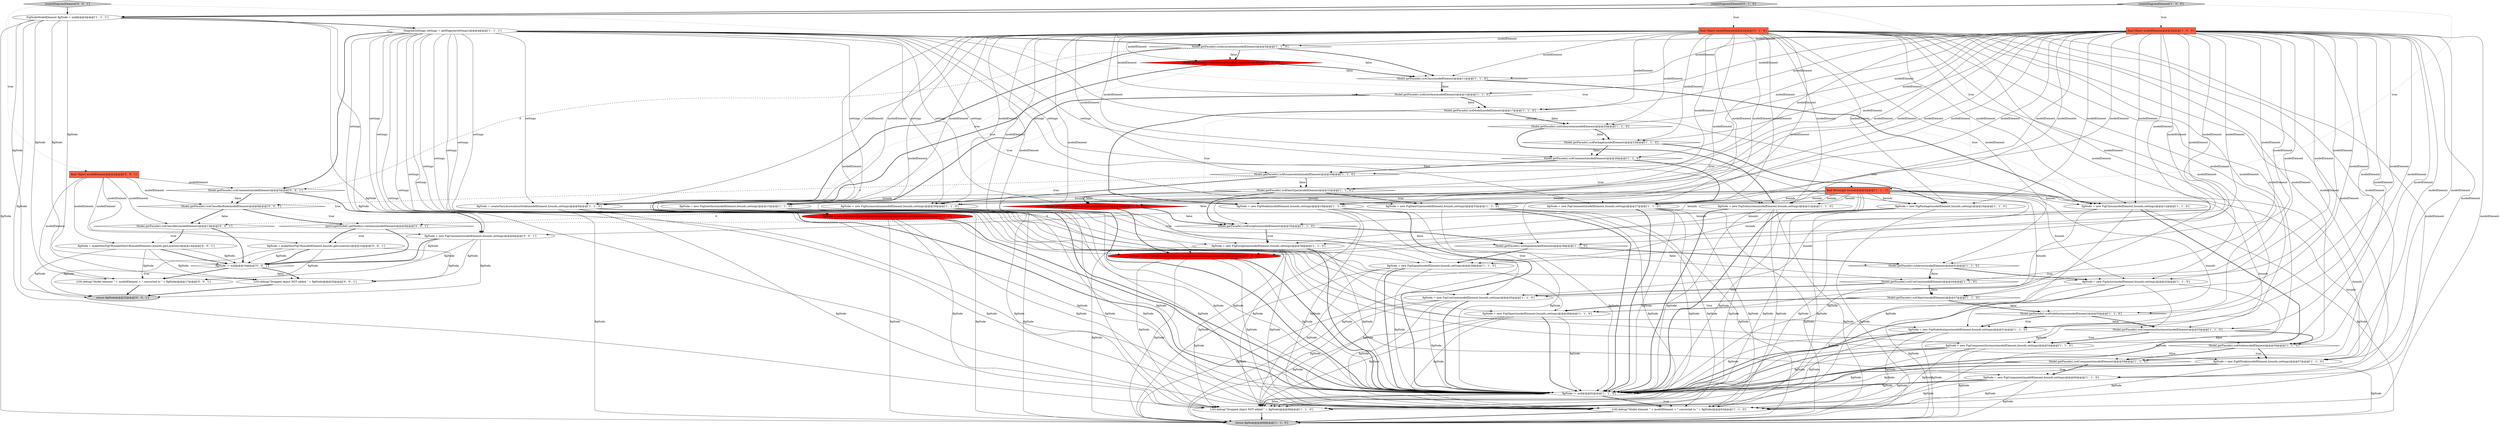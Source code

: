 digraph {
59 [style = filled, label = "Model.getFacade().isAClassifierRole(modelElement)@@@8@@@['0', '0', '1']", fillcolor = white, shape = diamond image = "AAA0AAABBB3BBB"];
39 [style = filled, label = "Model.getFacade().isAEnumeration(modelElement)@@@29@@@['1', '1', '0']", fillcolor = white, shape = diamond image = "AAA0AAABBB1BBB"];
30 [style = filled, label = "figNode = new FigModel(modelElement,bounds,settings)@@@18@@@['1', '1', '0']", fillcolor = white, shape = ellipse image = "AAA0AAABBB1BBB"];
8 [style = filled, label = "Model.getFacade().isAComponent(modelElement)@@@59@@@['1', '1', '0']", fillcolor = white, shape = diamond image = "AAA0AAABBB1BBB"];
29 [style = filled, label = "LOG.debug(\"Model element \" + modelElement + \" converted to \" + figNode)@@@63@@@['1', '1', '0']", fillcolor = white, shape = ellipse image = "AAA0AAABBB1BBB"];
37 [style = filled, label = "Model.getFacade().isAException(modelElement)@@@35@@@['1', '1', '0']", fillcolor = white, shape = diamond image = "AAA0AAABBB1BBB"];
48 [style = filled, label = "createDiagramElement['0', '1', '0']", fillcolor = lightgray, shape = diamond image = "AAA0AAABBB2BBB"];
3 [style = filled, label = "Model.getFacade().isAComment(modelElement)@@@26@@@['1', '1', '0']", fillcolor = white, shape = diamond image = "AAA0AAABBB1BBB"];
27 [style = filled, label = "final Rectangle bounds@@@2@@@['1', '1', '1']", fillcolor = tomato, shape = box image = "AAA0AAABBB1BBB"];
58 [style = filled, label = "figNode = makeNewFigCR(modelElement,bounds.getLocation())@@@10@@@['0', '0', '1']", fillcolor = white, shape = ellipse image = "AAA0AAABBB3BBB"];
33 [style = filled, label = "figNode = new FigActor(modelElement,bounds,settings)@@@42@@@['1', '1', '0']", fillcolor = white, shape = ellipse image = "AAA0AAABBB1BBB"];
44 [style = filled, label = "figNode = new FigDataType(modelElement,bounds,settings)@@@33@@@['1', '1', '0']", fillcolor = white, shape = ellipse image = "AAA0AAABBB1BBB"];
13 [style = filled, label = "figNode = new FigMNode(modelElement,bounds,settings)@@@57@@@['1', '1', '0']", fillcolor = white, shape = ellipse image = "AAA0AAABBB1BBB"];
22 [style = filled, label = "Model.getFacade().isAModel(modelElement)@@@17@@@['1', '1', '0']", fillcolor = white, shape = diamond image = "AAA0AAABBB1BBB"];
16 [style = filled, label = "return figNode@@@68@@@['1', '1', '0']", fillcolor = lightgray, shape = ellipse image = "AAA0AAABBB1BBB"];
28 [style = filled, label = "Model.getFacade().isAClass(modelElement)@@@11@@@['1', '1', '0']", fillcolor = white, shape = diamond image = "AAA0AAABBB1BBB"];
54 [style = filled, label = "figNode != null@@@16@@@['0', '0', '1']", fillcolor = white, shape = diamond image = "AAA0AAABBB3BBB"];
31 [style = filled, label = "figNode = createNaryAssociationNode(modelElement,bounds,settings)@@@6@@@['1', '1', '0']", fillcolor = white, shape = ellipse image = "AAA0AAABBB1BBB"];
10 [style = filled, label = "figNode = new FigComment(modelElement,bounds,settings)@@@27@@@['1', '1', '0']", fillcolor = white, shape = ellipse image = "AAA0AAABBB1BBB"];
57 [style = filled, label = "Model.getFacade().isAClassifier(modelElement)@@@13@@@['0', '0', '1']", fillcolor = white, shape = diamond image = "AAA0AAABBB3BBB"];
45 [style = filled, label = "Model.getFacade().isAStereotype(modelElement)@@@32@@@['1', '0', '0']", fillcolor = red, shape = diamond image = "AAA1AAABBB1BBB"];
0 [style = filled, label = "FigNodeModelElement figNode = null@@@3@@@['1', '1', '1']", fillcolor = white, shape = ellipse image = "AAA0AAABBB1BBB"];
15 [style = filled, label = "Model.getFacade().isANodeInstance(modelElement)@@@50@@@['1', '1', '0']", fillcolor = white, shape = diamond image = "AAA0AAABBB1BBB"];
23 [style = filled, label = "figNode = new FigStereotypeDeclaration(modelElement,bounds,settings)@@@33@@@['1', '0', '0']", fillcolor = red, shape = ellipse image = "AAA1AAABBB1BBB"];
46 [style = filled, label = "figNode = new FigUseCase(modelElement,bounds,settings)@@@45@@@['1', '1', '0']", fillcolor = white, shape = ellipse image = "AAA0AAABBB1BBB"];
50 [style = filled, label = "Model.getFacade().isAStereotype(modelElement)@@@8@@@['0', '1', '0']", fillcolor = red, shape = diamond image = "AAA1AAABBB2BBB"];
11 [style = filled, label = "Model.getFacade().isAInterface(modelElement)@@@14@@@['1', '1', '0']", fillcolor = white, shape = diamond image = "AAA0AAABBB1BBB"];
6 [style = filled, label = "Model.getFacade().isADataType(modelElement)@@@32@@@['1', '1', '0']", fillcolor = white, shape = diamond image = "AAA0AAABBB1BBB"];
26 [style = filled, label = "figNode = new FigObject(modelElement,bounds,settings)@@@48@@@['1', '1', '0']", fillcolor = white, shape = ellipse image = "AAA0AAABBB1BBB"];
18 [style = filled, label = "Model.getFacade().isASubsystem(modelElement)@@@20@@@['1', '1', '0']", fillcolor = white, shape = diamond image = "AAA0AAABBB1BBB"];
63 [style = filled, label = "figNode = makeNewFigCR(makeNewCR(modelElement),bounds.getLocation())@@@14@@@['0', '0', '1']", fillcolor = white, shape = ellipse image = "AAA0AAABBB3BBB"];
5 [style = filled, label = "figNode = new FigNodeInstance(modelElement,bounds,settings)@@@51@@@['1', '1', '0']", fillcolor = white, shape = ellipse image = "AAA0AAABBB1BBB"];
20 [style = filled, label = "figNode = new FigEnumeration(modelElement,bounds,settings)@@@30@@@['1', '1', '0']", fillcolor = white, shape = ellipse image = "AAA0AAABBB1BBB"];
56 [style = filled, label = "createDiagramElement['0', '0', '1']", fillcolor = lightgray, shape = diamond image = "AAA0AAABBB3BBB"];
47 [style = filled, label = "figNode = new FigStereotypeDeclaration(modelElement,bounds,settings)@@@9@@@['0', '1', '0']", fillcolor = red, shape = ellipse image = "AAA1AAABBB2BBB"];
42 [style = filled, label = "figNode = new FigInterface(modelElement,bounds,settings)@@@15@@@['1', '1', '0']", fillcolor = white, shape = ellipse image = "AAA0AAABBB1BBB"];
52 [style = filled, label = "final Object modelElement@@@2@@@['0', '0', '1']", fillcolor = tomato, shape = box image = "AAA0AAABBB3BBB"];
53 [style = filled, label = "LOG.debug(\"Dropped object NOT added \" + figNode)@@@20@@@['0', '0', '1']", fillcolor = white, shape = ellipse image = "AAA0AAABBB3BBB"];
36 [style = filled, label = "figNode = new FigComponentInstance(modelElement,bounds,settings)@@@54@@@['1', '1', '0']", fillcolor = white, shape = ellipse image = "AAA0AAABBB1BBB"];
4 [style = filled, label = "figNode = new FigClass(modelElement,bounds,settings)@@@12@@@['1', '1', '0']", fillcolor = white, shape = ellipse image = "AAA0AAABBB1BBB"];
14 [style = filled, label = "final Object modelElement@@@2@@@['1', '0', '0']", fillcolor = tomato, shape = box image = "AAA0AAABBB1BBB"];
19 [style = filled, label = "figNode = new FigSubsystem(modelElement,bounds,settings)@@@21@@@['1', '1', '0']", fillcolor = white, shape = ellipse image = "AAA0AAABBB1BBB"];
21 [style = filled, label = "Model.getFacade().isANode(modelElement)@@@56@@@['1', '1', '0']", fillcolor = white, shape = diamond image = "AAA0AAABBB1BBB"];
51 [style = filled, label = "!getGraphModel().getNodes().contains(modelElement)@@@9@@@['0', '0', '1']", fillcolor = white, shape = diamond image = "AAA0AAABBB3BBB"];
38 [style = filled, label = "Model.getFacade().isASignal(modelElement)@@@38@@@['1', '1', '0']", fillcolor = white, shape = diamond image = "AAA0AAABBB1BBB"];
40 [style = filled, label = "createDiagramElement['1', '0', '0']", fillcolor = lightgray, shape = diamond image = "AAA0AAABBB1BBB"];
41 [style = filled, label = "figNode = new FigPackage(modelElement,bounds,settings)@@@24@@@['1', '1', '0']", fillcolor = white, shape = ellipse image = "AAA0AAABBB1BBB"];
43 [style = filled, label = "DiagramSettings settings = getDiagramSettings()@@@4@@@['1', '1', '1']", fillcolor = white, shape = ellipse image = "AAA0AAABBB1BBB"];
2 [style = filled, label = "figNode = new FigComponent(modelElement,bounds,settings)@@@60@@@['1', '1', '0']", fillcolor = white, shape = ellipse image = "AAA0AAABBB1BBB"];
61 [style = filled, label = "figNode = new FigComment(modelElement,bounds,settings)@@@6@@@['0', '0', '1']", fillcolor = white, shape = ellipse image = "AAA0AAABBB3BBB"];
55 [style = filled, label = "Model.getFacade().isAComment(modelElement)@@@5@@@['0', '0', '1']", fillcolor = white, shape = diamond image = "AAA0AAABBB3BBB"];
17 [style = filled, label = "Model.getFacade().isAAssociation(modelElement)@@@5@@@['1', '1', '0']", fillcolor = white, shape = diamond image = "AAA0AAABBB1BBB"];
25 [style = filled, label = "figNode = new FigSignal(modelElement,bounds,settings)@@@39@@@['1', '1', '0']", fillcolor = white, shape = ellipse image = "AAA0AAABBB1BBB"];
9 [style = filled, label = "Model.getFacade().isAActor(modelElement)@@@41@@@['1', '1', '0']", fillcolor = white, shape = diamond image = "AAA0AAABBB1BBB"];
32 [style = filled, label = "Model.getFacade().isAComponentInstance(modelElement)@@@53@@@['1', '1', '0']", fillcolor = white, shape = diamond image = "AAA0AAABBB1BBB"];
34 [style = filled, label = "LOG.debug(\"Dropped object NOT added \" + figNode)@@@66@@@['1', '1', '0']", fillcolor = white, shape = ellipse image = "AAA0AAABBB1BBB"];
49 [style = filled, label = "final Object modelElement@@@2@@@['0', '1', '0']", fillcolor = tomato, shape = box image = "AAA0AAABBB2BBB"];
62 [style = filled, label = "return figNode@@@22@@@['0', '0', '1']", fillcolor = lightgray, shape = ellipse image = "AAA0AAABBB3BBB"];
24 [style = filled, label = "figNode = new FigException(modelElement,bounds,settings)@@@36@@@['1', '1', '0']", fillcolor = white, shape = ellipse image = "AAA0AAABBB1BBB"];
7 [style = filled, label = "Model.getFacade().isAObject(modelElement)@@@47@@@['1', '1', '0']", fillcolor = white, shape = diamond image = "AAA0AAABBB1BBB"];
35 [style = filled, label = "Model.getFacade().isAPackage(modelElement)@@@23@@@['1', '1', '0']", fillcolor = white, shape = diamond image = "AAA0AAABBB1BBB"];
60 [style = filled, label = "LOG.debug(\"Model element \" + modelElement + \" converted to \" + figNode)@@@17@@@['0', '0', '1']", fillcolor = white, shape = ellipse image = "AAA0AAABBB3BBB"];
12 [style = filled, label = "Model.getFacade().isAUseCase(modelElement)@@@44@@@['1', '1', '0']", fillcolor = white, shape = diamond image = "AAA0AAABBB1BBB"];
1 [style = filled, label = "figNode != null@@@62@@@['1', '1', '0']", fillcolor = white, shape = diamond image = "AAA0AAABBB1BBB"];
14->41 [style = solid, label="modelElement"];
36->34 [style = solid, label="figNode"];
14->18 [style = solid, label="modelElement"];
14->36 [style = solid, label="modelElement"];
10->16 [style = solid, label="figNode"];
59->57 [style = bold, label=""];
2->16 [style = solid, label="figNode"];
39->6 [style = bold, label=""];
39->59 [style = dashed, label="0"];
19->16 [style = solid, label="figNode"];
43->47 [style = solid, label="settings"];
31->1 [style = bold, label=""];
51->58 [style = dotted, label="true"];
22->30 [style = bold, label=""];
7->26 [style = bold, label=""];
49->12 [style = solid, label="modelElement"];
27->4 [style = solid, label="bounds"];
27->61 [style = solid, label="bounds"];
13->34 [style = solid, label="figNode"];
21->8 [style = dotted, label="false"];
3->39 [style = bold, label=""];
42->1 [style = bold, label=""];
49->20 [style = solid, label="modelElement"];
49->37 [style = solid, label="modelElement"];
63->54 [style = solid, label="figNode"];
12->7 [style = dotted, label="false"];
28->11 [style = dotted, label="false"];
26->1 [style = bold, label=""];
14->2 [style = solid, label="modelElement"];
27->26 [style = solid, label="bounds"];
49->44 [style = solid, label="modelElement"];
49->31 [style = solid, label="modelElement"];
57->63 [style = dotted, label="true"];
51->58 [style = bold, label=""];
9->12 [style = dotted, label="false"];
54->53 [style = dotted, label="false"];
46->16 [style = solid, label="figNode"];
56->52 [style = dotted, label="true"];
54->60 [style = dotted, label="true"];
19->34 [style = solid, label="figNode"];
26->16 [style = solid, label="figNode"];
30->29 [style = solid, label="figNode"];
25->16 [style = solid, label="figNode"];
52->60 [style = solid, label="modelElement"];
61->62 [style = solid, label="figNode"];
10->1 [style = bold, label=""];
7->15 [style = dotted, label="false"];
29->16 [style = bold, label=""];
17->28 [style = dotted, label="false"];
43->25 [style = solid, label="settings"];
15->5 [style = dotted, label="true"];
49->19 [style = solid, label="modelElement"];
49->38 [style = solid, label="modelElement"];
2->1 [style = bold, label=""];
63->60 [style = solid, label="figNode"];
6->45 [style = dotted, label="false"];
20->1 [style = bold, label=""];
58->54 [style = solid, label="figNode"];
49->46 [style = solid, label="modelElement"];
5->29 [style = solid, label="figNode"];
49->6 [style = solid, label="modelElement"];
6->37 [style = bold, label=""];
40->14 [style = dotted, label="true"];
0->54 [style = solid, label="figNode"];
43->17 [style = bold, label=""];
17->50 [style = bold, label=""];
12->46 [style = bold, label=""];
8->2 [style = bold, label=""];
49->36 [style = solid, label="modelElement"];
28->4 [style = dotted, label="true"];
27->25 [style = solid, label="bounds"];
4->1 [style = bold, label=""];
0->16 [style = solid, label="figNode"];
24->1 [style = bold, label=""];
40->27 [style = dotted, label="true"];
50->28 [style = dotted, label="false"];
14->35 [style = solid, label="modelElement"];
24->29 [style = solid, label="figNode"];
26->34 [style = solid, label="figNode"];
43->30 [style = solid, label="settings"];
49->28 [style = solid, label="modelElement"];
49->25 [style = solid, label="modelElement"];
58->60 [style = solid, label="figNode"];
23->1 [style = solid, label="figNode"];
1->34 [style = dotted, label="false"];
41->1 [style = bold, label=""];
43->13 [style = solid, label="settings"];
48->49 [style = dotted, label="true"];
49->15 [style = solid, label="modelElement"];
43->20 [style = solid, label="settings"];
17->28 [style = bold, label=""];
0->1 [style = solid, label="figNode"];
14->31 [style = solid, label="modelElement"];
46->1 [style = bold, label=""];
14->3 [style = solid, label="modelElement"];
23->1 [style = bold, label=""];
49->35 [style = solid, label="modelElement"];
15->32 [style = bold, label=""];
49->26 [style = solid, label="modelElement"];
20->29 [style = solid, label="figNode"];
14->46 [style = solid, label="modelElement"];
14->23 [style = solid, label="modelElement"];
14->33 [style = solid, label="modelElement"];
49->21 [style = solid, label="modelElement"];
27->20 [style = solid, label="bounds"];
43->41 [style = solid, label="settings"];
17->50 [style = dotted, label="false"];
14->37 [style = solid, label="modelElement"];
63->62 [style = solid, label="figNode"];
8->1 [style = bold, label=""];
12->46 [style = dotted, label="true"];
49->13 [style = solid, label="modelElement"];
41->29 [style = solid, label="figNode"];
14->29 [style = solid, label="modelElement"];
9->33 [style = dotted, label="true"];
45->23 [style = dotted, label="true"];
18->35 [style = dotted, label="false"];
43->42 [style = solid, label="settings"];
43->5 [style = solid, label="settings"];
60->62 [style = bold, label=""];
18->19 [style = bold, label=""];
58->54 [style = bold, label=""];
50->28 [style = bold, label=""];
10->34 [style = solid, label="figNode"];
3->10 [style = bold, label=""];
22->18 [style = bold, label=""];
52->58 [style = solid, label="modelElement"];
58->62 [style = solid, label="figNode"];
38->25 [style = bold, label=""];
32->36 [style = bold, label=""];
27->46 [style = solid, label="bounds"];
33->34 [style = solid, label="figNode"];
39->20 [style = bold, label=""];
39->20 [style = dotted, label="true"];
61->60 [style = solid, label="figNode"];
4->29 [style = solid, label="figNode"];
49->22 [style = solid, label="modelElement"];
27->33 [style = solid, label="bounds"];
35->3 [style = bold, label=""];
45->23 [style = bold, label=""];
43->4 [style = solid, label="settings"];
27->10 [style = solid, label="bounds"];
47->34 [style = solid, label="figNode"];
38->25 [style = dotted, label="true"];
27->41 [style = solid, label="bounds"];
14->5 [style = solid, label="modelElement"];
31->29 [style = solid, label="figNode"];
49->47 [style = solid, label="modelElement"];
1->34 [style = bold, label=""];
14->32 [style = solid, label="modelElement"];
11->22 [style = bold, label=""];
19->29 [style = solid, label="figNode"];
14->12 [style = solid, label="modelElement"];
49->4 [style = solid, label="modelElement"];
43->46 [style = solid, label="settings"];
0->53 [style = solid, label="figNode"];
33->1 [style = solid, label="figNode"];
14->24 [style = solid, label="modelElement"];
32->21 [style = bold, label=""];
20->51 [style = dashed, label="0"];
43->19 [style = solid, label="settings"];
37->24 [style = dotted, label="true"];
17->31 [style = bold, label=""];
49->10 [style = solid, label="modelElement"];
36->16 [style = solid, label="figNode"];
33->1 [style = bold, label=""];
35->3 [style = dotted, label="false"];
50->47 [style = dotted, label="true"];
48->0 [style = bold, label=""];
14->7 [style = solid, label="modelElement"];
1->29 [style = dotted, label="true"];
43->44 [style = solid, label="settings"];
14->11 [style = solid, label="modelElement"];
23->34 [style = solid, label="figNode"];
50->47 [style = bold, label=""];
45->57 [style = dashed, label="0"];
27->23 [style = solid, label="bounds"];
42->16 [style = solid, label="figNode"];
14->20 [style = solid, label="modelElement"];
28->4 [style = bold, label=""];
14->44 [style = solid, label="modelElement"];
25->1 [style = bold, label=""];
11->22 [style = dotted, label="false"];
56->27 [style = dotted, label="true"];
35->41 [style = bold, label=""];
21->8 [style = bold, label=""];
59->51 [style = bold, label=""];
30->16 [style = solid, label="figNode"];
41->16 [style = solid, label="figNode"];
13->1 [style = bold, label=""];
25->29 [style = solid, label="figNode"];
31->16 [style = solid, label="figNode"];
57->63 [style = bold, label=""];
37->38 [style = bold, label=""];
24->16 [style = solid, label="figNode"];
5->34 [style = solid, label="figNode"];
41->34 [style = solid, label="figNode"];
44->1 [style = bold, label=""];
32->21 [style = dotted, label="false"];
13->29 [style = solid, label="figNode"];
21->13 [style = bold, label=""];
26->29 [style = solid, label="figNode"];
51->54 [style = bold, label=""];
49->7 [style = solid, label="modelElement"];
41->1 [style = solid, label="figNode"];
2->29 [style = solid, label="figNode"];
49->24 [style = solid, label="modelElement"];
59->51 [style = dotted, label="true"];
49->33 [style = solid, label="modelElement"];
5->1 [style = bold, label=""];
49->29 [style = solid, label="modelElement"];
5->16 [style = solid, label="figNode"];
21->13 [style = dotted, label="true"];
19->1 [style = solid, label="figNode"];
44->29 [style = solid, label="figNode"];
47->1 [style = solid, label="figNode"];
14->9 [style = solid, label="modelElement"];
14->42 [style = solid, label="modelElement"];
14->10 [style = solid, label="modelElement"];
63->53 [style = solid, label="figNode"];
37->24 [style = bold, label=""];
8->2 [style = dotted, label="true"];
4->1 [style = solid, label="figNode"];
20->16 [style = solid, label="figNode"];
18->19 [style = dotted, label="true"];
38->9 [style = bold, label=""];
61->54 [style = solid, label="figNode"];
44->1 [style = solid, label="figNode"];
49->50 [style = solid, label="modelElement"];
36->29 [style = solid, label="figNode"];
20->34 [style = solid, label="figNode"];
0->29 [style = solid, label="figNode"];
58->53 [style = solid, label="figNode"];
14->4 [style = solid, label="modelElement"];
25->34 [style = solid, label="figNode"];
49->42 [style = solid, label="modelElement"];
6->37 [style = dotted, label="false"];
35->41 [style = dotted, label="true"];
7->15 [style = bold, label=""];
14->22 [style = solid, label="modelElement"];
1->29 [style = bold, label=""];
42->29 [style = solid, label="figNode"];
47->16 [style = solid, label="figNode"];
37->38 [style = dotted, label="false"];
46->1 [style = solid, label="figNode"];
14->28 [style = solid, label="modelElement"];
13->1 [style = solid, label="figNode"];
27->30 [style = solid, label="bounds"];
14->25 [style = solid, label="modelElement"];
46->29 [style = solid, label="figNode"];
42->34 [style = solid, label="figNode"];
24->34 [style = solid, label="figNode"];
23->16 [style = solid, label="figNode"];
3->39 [style = dotted, label="false"];
43->23 [style = solid, label="settings"];
28->11 [style = bold, label=""];
14->8 [style = solid, label="modelElement"];
56->0 [style = bold, label=""];
44->34 [style = solid, label="figNode"];
15->5 [style = bold, label=""];
49->5 [style = solid, label="modelElement"];
52->59 [style = solid, label="modelElement"];
14->30 [style = solid, label="modelElement"];
49->11 [style = solid, label="modelElement"];
59->57 [style = dotted, label="false"];
43->26 [style = solid, label="settings"];
36->1 [style = solid, label="figNode"];
49->39 [style = solid, label="modelElement"];
33->16 [style = solid, label="figNode"];
49->2 [style = solid, label="modelElement"];
4->16 [style = solid, label="figNode"];
26->1 [style = solid, label="figNode"];
27->31 [style = solid, label="bounds"];
27->24 [style = solid, label="bounds"];
61->53 [style = solid, label="figNode"];
14->39 [style = solid, label="modelElement"];
13->16 [style = solid, label="figNode"];
24->1 [style = solid, label="figNode"];
52->61 [style = solid, label="modelElement"];
43->55 [style = bold, label=""];
27->44 [style = solid, label="bounds"];
43->24 [style = solid, label="settings"];
33->29 [style = solid, label="figNode"];
15->32 [style = dotted, label="false"];
12->7 [style = bold, label=""];
49->3 [style = solid, label="modelElement"];
20->1 [style = solid, label="figNode"];
25->1 [style = solid, label="figNode"];
43->61 [style = solid, label="settings"];
19->1 [style = bold, label=""];
52->55 [style = solid, label="modelElement"];
43->33 [style = solid, label="settings"];
14->21 [style = solid, label="modelElement"];
18->35 [style = bold, label=""];
54->53 [style = bold, label=""];
2->1 [style = solid, label="figNode"];
22->18 [style = dotted, label="false"];
57->54 [style = bold, label=""];
14->45 [style = solid, label="modelElement"];
2->34 [style = solid, label="figNode"];
55->59 [style = bold, label=""];
9->33 [style = bold, label=""];
54->60 [style = bold, label=""];
63->54 [style = bold, label=""];
49->18 [style = solid, label="modelElement"];
14->6 [style = solid, label="modelElement"];
40->0 [style = bold, label=""];
32->36 [style = dotted, label="true"];
46->34 [style = solid, label="figNode"];
27->19 [style = solid, label="bounds"];
30->1 [style = solid, label="figNode"];
49->17 [style = solid, label="modelElement"];
14->19 [style = solid, label="modelElement"];
27->2 [style = solid, label="bounds"];
0->60 [style = solid, label="figNode"];
52->57 [style = solid, label="modelElement"];
10->1 [style = solid, label="figNode"];
14->26 [style = solid, label="modelElement"];
43->36 [style = solid, label="settings"];
47->29 [style = solid, label="figNode"];
55->59 [style = dotted, label="false"];
52->63 [style = solid, label="modelElement"];
47->1 [style = bold, label=""];
49->41 [style = solid, label="modelElement"];
14->38 [style = solid, label="modelElement"];
27->36 [style = solid, label="bounds"];
0->43 [style = bold, label=""];
14->15 [style = solid, label="modelElement"];
14->17 [style = solid, label="modelElement"];
3->10 [style = dotted, label="true"];
55->61 [style = dotted, label="true"];
7->26 [style = dotted, label="true"];
48->27 [style = dotted, label="true"];
43->10 [style = solid, label="settings"];
43->31 [style = solid, label="settings"];
5->1 [style = solid, label="figNode"];
6->44 [style = bold, label=""];
55->61 [style = bold, label=""];
53->62 [style = bold, label=""];
31->1 [style = solid, label="figNode"];
31->34 [style = solid, label="figNode"];
49->9 [style = solid, label="modelElement"];
14->13 [style = solid, label="modelElement"];
34->16 [style = bold, label=""];
43->2 [style = solid, label="settings"];
17->55 [style = dashed, label="0"];
9->12 [style = bold, label=""];
61->54 [style = bold, label=""];
49->8 [style = solid, label="modelElement"];
4->34 [style = solid, label="figNode"];
27->5 [style = solid, label="bounds"];
30->1 [style = bold, label=""];
10->29 [style = solid, label="figNode"];
30->34 [style = solid, label="figNode"];
49->32 [style = solid, label="modelElement"];
27->47 [style = solid, label="bounds"];
11->42 [style = bold, label=""];
45->37 [style = dotted, label="false"];
36->1 [style = bold, label=""];
11->42 [style = dotted, label="true"];
6->44 [style = dotted, label="true"];
27->13 [style = solid, label="bounds"];
17->31 [style = dotted, label="true"];
38->9 [style = dotted, label="false"];
49->30 [style = solid, label="modelElement"];
39->6 [style = dotted, label="false"];
44->16 [style = solid, label="figNode"];
0->34 [style = solid, label="figNode"];
27->42 [style = solid, label="bounds"];
45->37 [style = bold, label=""];
0->62 [style = solid, label="figNode"];
22->30 [style = dotted, label="true"];
23->29 [style = solid, label="figNode"];
6->45 [style = bold, label=""];
42->1 [style = solid, label="figNode"];
}
